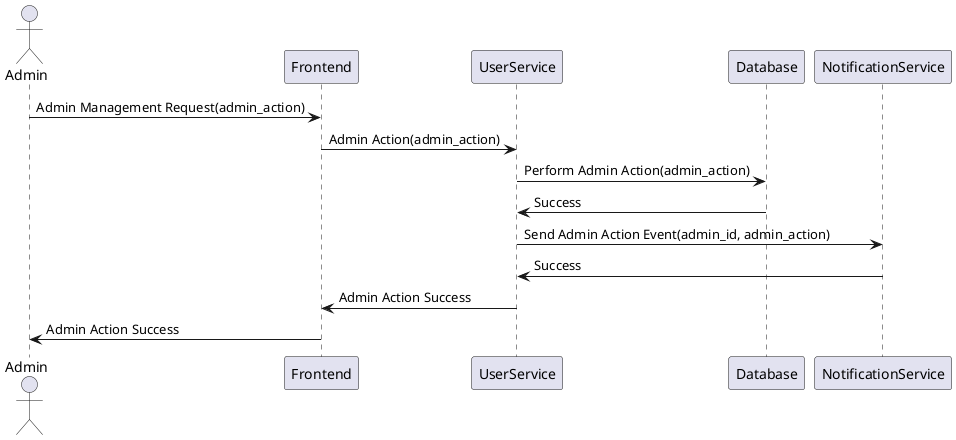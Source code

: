 @startuml
actor Admin
participant Frontend
participant UserService
participant Database
participant NotificationService

Admin -> Frontend: Admin Management Request(admin_action)
Frontend -> UserService: Admin Action(admin_action)
UserService -> Database: Perform Admin Action(admin_action)
Database -> UserService: Success
UserService -> NotificationService: Send Admin Action Event(admin_id, admin_action)
NotificationService -> UserService: Success
UserService -> Frontend: Admin Action Success
Frontend -> Admin: Admin Action Success
@enduml
